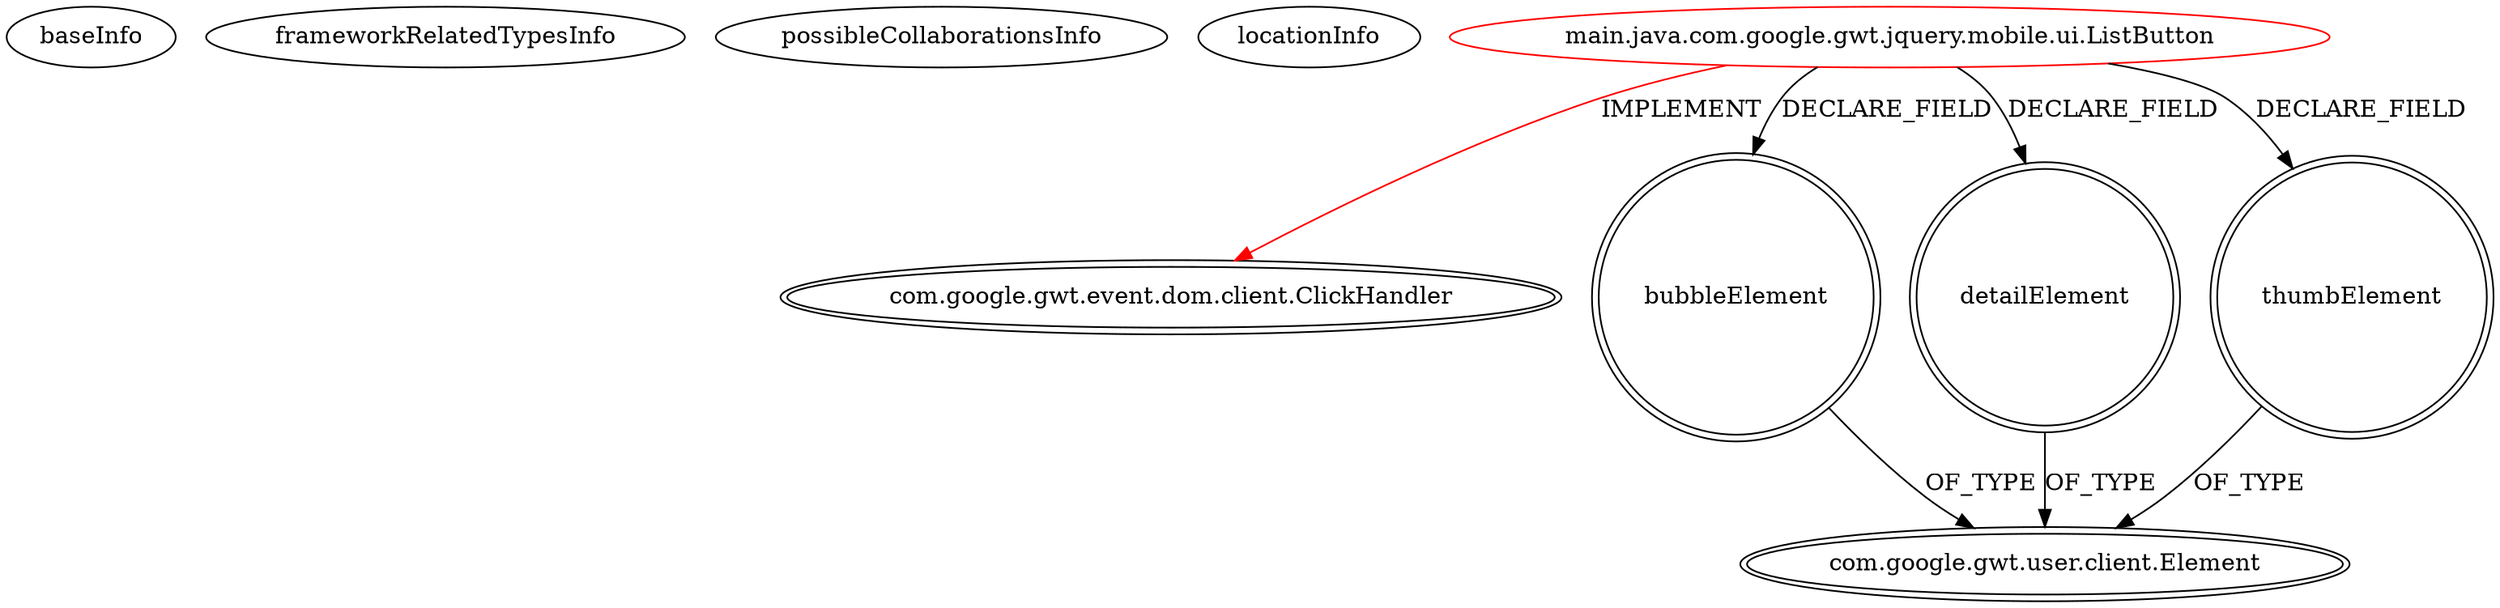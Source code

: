 digraph {
baseInfo[graphId=3167,category="extension_graph",isAnonymous=false,possibleRelation=false]
frameworkRelatedTypesInfo[0="com.google.gwt.event.dom.client.ClickHandler"]
possibleCollaborationsInfo[]
locationInfo[projectName="jhudson8-gwt-jquery-ui",filePath="/jhudson8-gwt-jquery-ui/gwt-jquery-ui-master/core/gwt-jquery-ui-mobile/src/main/java/com/google/gwt/jquery/mobile/ui/ListButton.java",contextSignature="ListButton",graphId="3167"]
0[label="main.java.com.google.gwt.jquery.mobile.ui.ListButton",vertexType="ROOT_CLIENT_CLASS_DECLARATION",isFrameworkType=false,color=red]
1[label="com.google.gwt.event.dom.client.ClickHandler",vertexType="FRAMEWORK_INTERFACE_TYPE",isFrameworkType=true,peripheries=2]
2[label="bubbleElement",vertexType="FIELD_DECLARATION",isFrameworkType=true,peripheries=2,shape=circle]
3[label="com.google.gwt.user.client.Element",vertexType="FRAMEWORK_CLASS_TYPE",isFrameworkType=true,peripheries=2]
4[label="detailElement",vertexType="FIELD_DECLARATION",isFrameworkType=true,peripheries=2,shape=circle]
6[label="thumbElement",vertexType="FIELD_DECLARATION",isFrameworkType=true,peripheries=2,shape=circle]
0->1[label="IMPLEMENT",color=red]
0->2[label="DECLARE_FIELD"]
2->3[label="OF_TYPE"]
0->4[label="DECLARE_FIELD"]
4->3[label="OF_TYPE"]
0->6[label="DECLARE_FIELD"]
6->3[label="OF_TYPE"]
}
